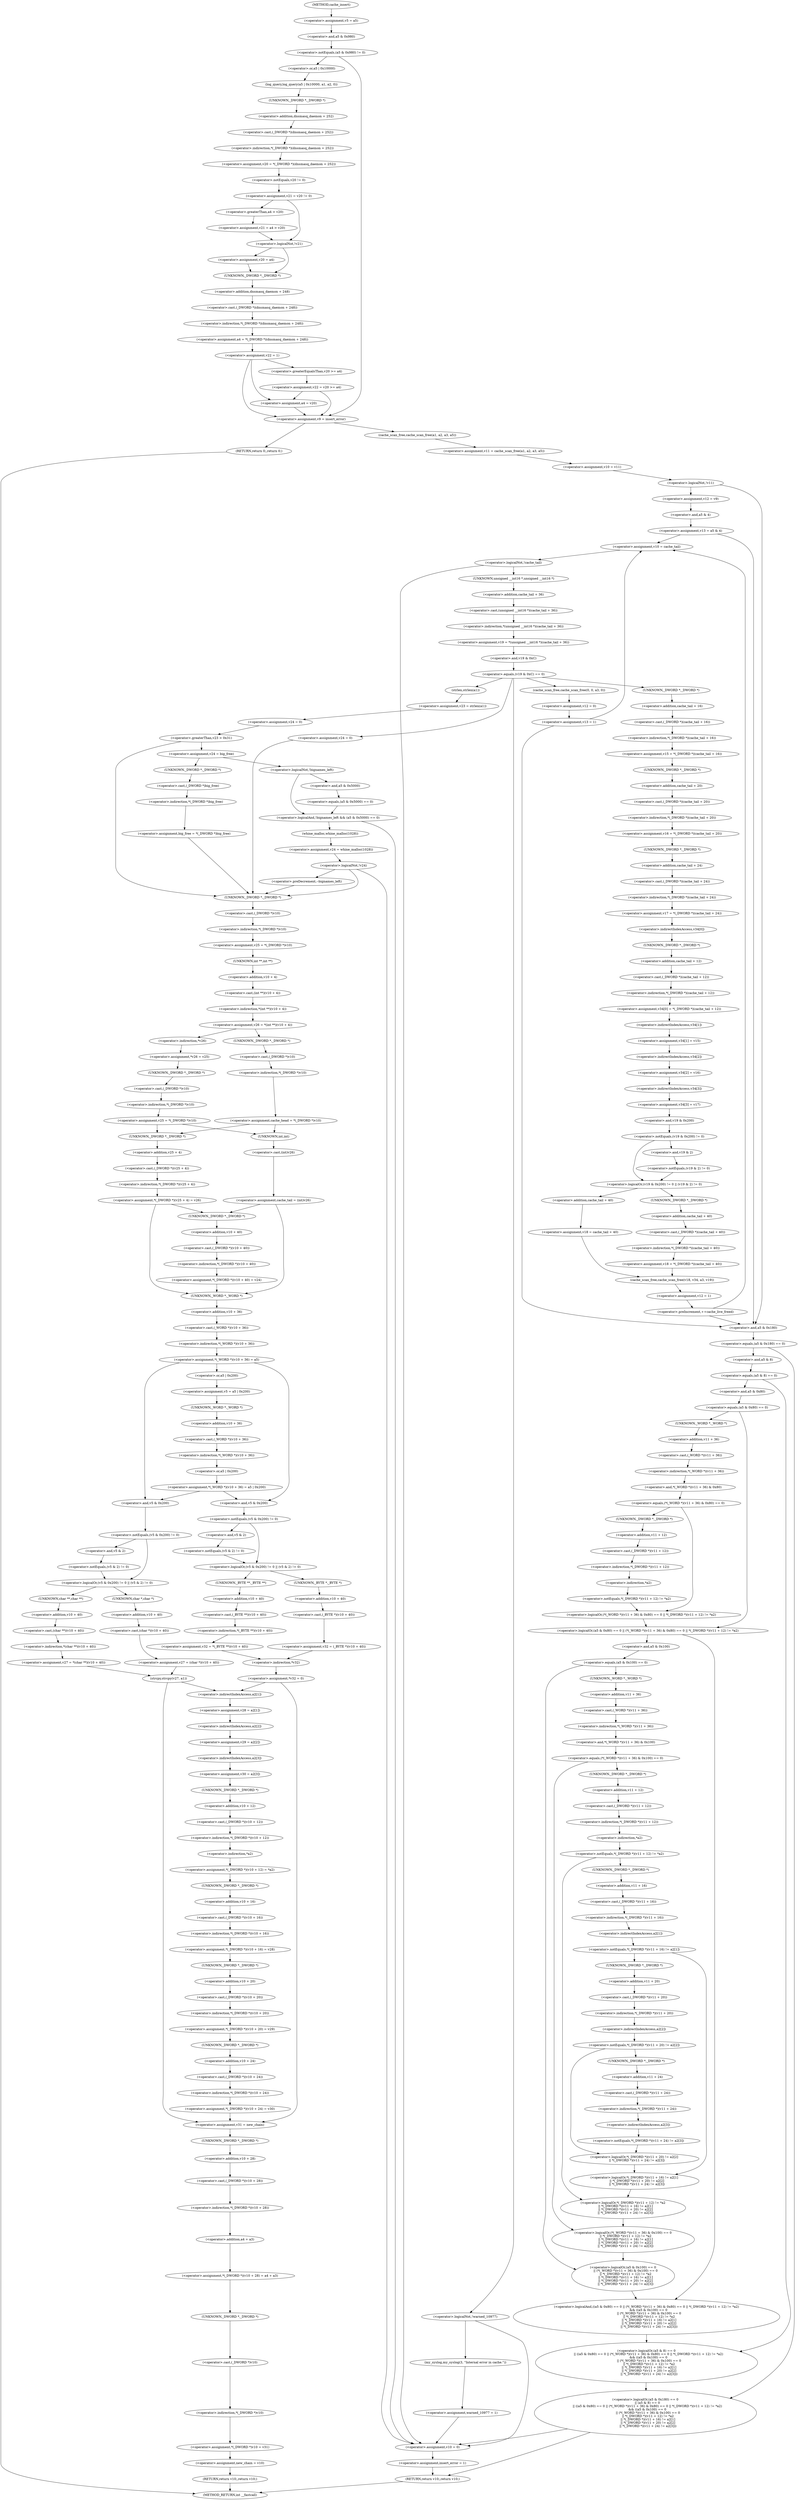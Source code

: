 digraph cache_insert {  
"1000158" [label = "(<operator>.assignment,v5 = a5)" ]
"1000162" [label = "(<operator>.notEquals,(a5 & 0x980) != 0)" ]
"1000163" [label = "(<operator>.and,a5 & 0x980)" ]
"1000168" [label = "(log_query,log_query(a5 | 0x10000, a1, a2, 0))" ]
"1000169" [label = "(<operator>.or,a5 | 0x10000)" ]
"1000175" [label = "(<operator>.assignment,v20 = *(_DWORD *)(dnsmasq_daemon + 252))" ]
"1000177" [label = "(<operator>.indirection,*(_DWORD *)(dnsmasq_daemon + 252))" ]
"1000178" [label = "(<operator>.cast,(_DWORD *)(dnsmasq_daemon + 252))" ]
"1000179" [label = "(UNKNOWN,_DWORD *,_DWORD *)" ]
"1000180" [label = "(<operator>.addition,dnsmasq_daemon + 252)" ]
"1000183" [label = "(<operator>.assignment,v21 = v20 != 0)" ]
"1000185" [label = "(<operator>.notEquals,v20 != 0)" ]
"1000190" [label = "(<operator>.assignment,v21 = a4 > v20)" ]
"1000192" [label = "(<operator>.greaterThan,a4 > v20)" ]
"1000196" [label = "(<operator>.logicalNot,!v21)" ]
"1000198" [label = "(<operator>.assignment,v20 = a4)" ]
"1000201" [label = "(<operator>.assignment,a4 = *(_DWORD *)(dnsmasq_daemon + 248))" ]
"1000203" [label = "(<operator>.indirection,*(_DWORD *)(dnsmasq_daemon + 248))" ]
"1000204" [label = "(<operator>.cast,(_DWORD *)(dnsmasq_daemon + 248))" ]
"1000205" [label = "(UNKNOWN,_DWORD *,_DWORD *)" ]
"1000206" [label = "(<operator>.addition,dnsmasq_daemon + 248)" ]
"1000209" [label = "(<operator>.assignment,v22 = 1)" ]
"1000214" [label = "(<operator>.assignment,v22 = v20 >= a4)" ]
"1000216" [label = "(<operator>.greaterEqualsThan,v20 >= a4)" ]
"1000221" [label = "(<operator>.assignment,a4 = v20)" ]
"1000224" [label = "(<operator>.assignment,v9 = insert_error)" ]
"1000229" [label = "(RETURN,return 0;,return 0;)" ]
"1000231" [label = "(<operator>.assignment,v11 = cache_scan_free(a1, a2, a3, a5))" ]
"1000233" [label = "(cache_scan_free,cache_scan_free(a1, a2, a3, a5))" ]
"1000238" [label = "(<operator>.assignment,v10 = v11)" ]
"1000242" [label = "(<operator>.logicalNot,!v11)" ]
"1000245" [label = "(<operator>.assignment,v12 = v9)" ]
"1000248" [label = "(<operator>.assignment,v13 = a5 & 4)" ]
"1000250" [label = "(<operator>.and,a5 & 4)" ]
"1000256" [label = "(<operator>.assignment,v10 = cache_tail)" ]
"1000260" [label = "(<operator>.logicalNot,!cache_tail)" ]
"1000263" [label = "(<operator>.assignment,v19 = *(unsigned __int16 *)(cache_tail + 36))" ]
"1000265" [label = "(<operator>.indirection,*(unsigned __int16 *)(cache_tail + 36))" ]
"1000266" [label = "(<operator>.cast,(unsigned __int16 *)(cache_tail + 36))" ]
"1000267" [label = "(UNKNOWN,unsigned __int16 *,unsigned __int16 *)" ]
"1000268" [label = "(<operator>.addition,cache_tail + 36)" ]
"1000272" [label = "(<operator>.equals,(v19 & 0xC) == 0)" ]
"1000273" [label = "(<operator>.and,v19 & 0xC)" ]
"1000281" [label = "(<operator>.assignment,v23 = strlen(a1))" ]
"1000283" [label = "(strlen,strlen(a1))" ]
"1000285" [label = "(<operator>.assignment,v24 = 0)" ]
"1000289" [label = "(<operator>.greaterThan,v23 > 0x31)" ]
"1000293" [label = "(<operator>.assignment,v24 = big_free)" ]
"1000299" [label = "(<operator>.assignment,big_free = *(_DWORD *)big_free)" ]
"1000301" [label = "(<operator>.indirection,*(_DWORD *)big_free)" ]
"1000302" [label = "(<operator>.cast,(_DWORD *)big_free)" ]
"1000303" [label = "(UNKNOWN,_DWORD *,_DWORD *)" ]
"1000308" [label = "(<operator>.logicalAnd,!bignames_left && (a5 & 0x5000) == 0)" ]
"1000309" [label = "(<operator>.logicalNot,!bignames_left)" ]
"1000311" [label = "(<operator>.equals,(a5 & 0x5000) == 0)" ]
"1000312" [label = "(<operator>.and,a5 & 0x5000)" ]
"1000317" [label = "(<operator>.assignment,v24 = whine_malloc(1028))" ]
"1000319" [label = "(whine_malloc,whine_malloc(1028))" ]
"1000322" [label = "(<operator>.logicalNot,!v24)" ]
"1000327" [label = "(<operator>.preDecrement,--bignames_left)" ]
"1000331" [label = "(<operator>.assignment,v24 = 0)" ]
"1000334" [label = "(<operator>.assignment,v25 = *(_DWORD *)v10)" ]
"1000336" [label = "(<operator>.indirection,*(_DWORD *)v10)" ]
"1000337" [label = "(<operator>.cast,(_DWORD *)v10)" ]
"1000338" [label = "(UNKNOWN,_DWORD *,_DWORD *)" ]
"1000340" [label = "(<operator>.assignment,v26 = *(int **)(v10 + 4))" ]
"1000342" [label = "(<operator>.indirection,*(int **)(v10 + 4))" ]
"1000343" [label = "(<operator>.cast,(int **)(v10 + 4))" ]
"1000344" [label = "(UNKNOWN,int **,int **)" ]
"1000345" [label = "(<operator>.addition,v10 + 4)" ]
"1000351" [label = "(<operator>.assignment,*v26 = v25)" ]
"1000352" [label = "(<operator>.indirection,*v26)" ]
"1000355" [label = "(<operator>.assignment,v25 = *(_DWORD *)v10)" ]
"1000357" [label = "(<operator>.indirection,*(_DWORD *)v10)" ]
"1000358" [label = "(<operator>.cast,(_DWORD *)v10)" ]
"1000359" [label = "(UNKNOWN,_DWORD *,_DWORD *)" ]
"1000363" [label = "(<operator>.assignment,cache_head = *(_DWORD *)v10)" ]
"1000365" [label = "(<operator>.indirection,*(_DWORD *)v10)" ]
"1000366" [label = "(<operator>.cast,(_DWORD *)v10)" ]
"1000367" [label = "(UNKNOWN,_DWORD *,_DWORD *)" ]
"1000371" [label = "(<operator>.assignment,*(_DWORD *)(v25 + 4) = v26)" ]
"1000372" [label = "(<operator>.indirection,*(_DWORD *)(v25 + 4))" ]
"1000373" [label = "(<operator>.cast,(_DWORD *)(v25 + 4))" ]
"1000374" [label = "(UNKNOWN,_DWORD *,_DWORD *)" ]
"1000375" [label = "(<operator>.addition,v25 + 4)" ]
"1000380" [label = "(<operator>.assignment,cache_tail = (int)v26)" ]
"1000382" [label = "(<operator>.cast,(int)v26)" ]
"1000383" [label = "(UNKNOWN,int,int)" ]
"1000387" [label = "(<operator>.assignment,*(_DWORD *)(v10 + 40) = v24)" ]
"1000388" [label = "(<operator>.indirection,*(_DWORD *)(v10 + 40))" ]
"1000389" [label = "(<operator>.cast,(_DWORD *)(v10 + 40))" ]
"1000390" [label = "(UNKNOWN,_DWORD *,_DWORD *)" ]
"1000391" [label = "(<operator>.addition,v10 + 40)" ]
"1000395" [label = "(<operator>.assignment,*(_WORD *)(v10 + 36) = a5)" ]
"1000396" [label = "(<operator>.indirection,*(_WORD *)(v10 + 36))" ]
"1000397" [label = "(<operator>.cast,(_WORD *)(v10 + 36))" ]
"1000398" [label = "(UNKNOWN,_WORD *,_WORD *)" ]
"1000399" [label = "(<operator>.addition,v10 + 36)" ]
"1000406" [label = "(<operator>.assignment,v5 = a5 | 0x200)" ]
"1000408" [label = "(<operator>.or,a5 | 0x200)" ]
"1000411" [label = "(<operator>.assignment,*(_WORD *)(v10 + 36) = a5 | 0x200)" ]
"1000412" [label = "(<operator>.indirection,*(_WORD *)(v10 + 36))" ]
"1000413" [label = "(<operator>.cast,(_WORD *)(v10 + 36))" ]
"1000414" [label = "(UNKNOWN,_WORD *,_WORD *)" ]
"1000415" [label = "(<operator>.addition,v10 + 36)" ]
"1000418" [label = "(<operator>.or,a5 | 0x200)" ]
"1000425" [label = "(<operator>.logicalOr,(v5 & 0x200) != 0 || (v5 & 2) != 0)" ]
"1000426" [label = "(<operator>.notEquals,(v5 & 0x200) != 0)" ]
"1000427" [label = "(<operator>.and,v5 & 0x200)" ]
"1000431" [label = "(<operator>.notEquals,(v5 & 2) != 0)" ]
"1000432" [label = "(<operator>.and,v5 & 2)" ]
"1000436" [label = "(<operator>.assignment,v27 = *(char **)(v10 + 40))" ]
"1000438" [label = "(<operator>.indirection,*(char **)(v10 + 40))" ]
"1000439" [label = "(<operator>.cast,(char **)(v10 + 40))" ]
"1000440" [label = "(UNKNOWN,char **,char **)" ]
"1000441" [label = "(<operator>.addition,v10 + 40)" ]
"1000445" [label = "(<operator>.assignment,v27 = (char *)(v10 + 40))" ]
"1000447" [label = "(<operator>.cast,(char *)(v10 + 40))" ]
"1000448" [label = "(UNKNOWN,char *,char *)" ]
"1000449" [label = "(<operator>.addition,v10 + 40)" ]
"1000452" [label = "(strcpy,strcpy(v27, a1))" ]
"1000458" [label = "(<operator>.logicalOr,(v5 & 0x200) != 0 || (v5 & 2) != 0)" ]
"1000459" [label = "(<operator>.notEquals,(v5 & 0x200) != 0)" ]
"1000460" [label = "(<operator>.and,v5 & 0x200)" ]
"1000464" [label = "(<operator>.notEquals,(v5 & 2) != 0)" ]
"1000465" [label = "(<operator>.and,v5 & 2)" ]
"1000469" [label = "(<operator>.assignment,v32 = *(_BYTE **)(v10 + 40))" ]
"1000471" [label = "(<operator>.indirection,*(_BYTE **)(v10 + 40))" ]
"1000472" [label = "(<operator>.cast,(_BYTE **)(v10 + 40))" ]
"1000473" [label = "(UNKNOWN,_BYTE **,_BYTE **)" ]
"1000474" [label = "(<operator>.addition,v10 + 40)" ]
"1000478" [label = "(<operator>.assignment,v32 = (_BYTE *)(v10 + 40))" ]
"1000480" [label = "(<operator>.cast,(_BYTE *)(v10 + 40))" ]
"1000481" [label = "(UNKNOWN,_BYTE *,_BYTE *)" ]
"1000482" [label = "(<operator>.addition,v10 + 40)" ]
"1000485" [label = "(<operator>.assignment,*v32 = 0)" ]
"1000486" [label = "(<operator>.indirection,*v32)" ]
"1000492" [label = "(<operator>.assignment,v28 = a2[1])" ]
"1000494" [label = "(<operator>.indirectIndexAccess,a2[1])" ]
"1000497" [label = "(<operator>.assignment,v29 = a2[2])" ]
"1000499" [label = "(<operator>.indirectIndexAccess,a2[2])" ]
"1000502" [label = "(<operator>.assignment,v30 = a2[3])" ]
"1000504" [label = "(<operator>.indirectIndexAccess,a2[3])" ]
"1000507" [label = "(<operator>.assignment,*(_DWORD *)(v10 + 12) = *a2)" ]
"1000508" [label = "(<operator>.indirection,*(_DWORD *)(v10 + 12))" ]
"1000509" [label = "(<operator>.cast,(_DWORD *)(v10 + 12))" ]
"1000510" [label = "(UNKNOWN,_DWORD *,_DWORD *)" ]
"1000511" [label = "(<operator>.addition,v10 + 12)" ]
"1000514" [label = "(<operator>.indirection,*a2)" ]
"1000516" [label = "(<operator>.assignment,*(_DWORD *)(v10 + 16) = v28)" ]
"1000517" [label = "(<operator>.indirection,*(_DWORD *)(v10 + 16))" ]
"1000518" [label = "(<operator>.cast,(_DWORD *)(v10 + 16))" ]
"1000519" [label = "(UNKNOWN,_DWORD *,_DWORD *)" ]
"1000520" [label = "(<operator>.addition,v10 + 16)" ]
"1000524" [label = "(<operator>.assignment,*(_DWORD *)(v10 + 20) = v29)" ]
"1000525" [label = "(<operator>.indirection,*(_DWORD *)(v10 + 20))" ]
"1000526" [label = "(<operator>.cast,(_DWORD *)(v10 + 20))" ]
"1000527" [label = "(UNKNOWN,_DWORD *,_DWORD *)" ]
"1000528" [label = "(<operator>.addition,v10 + 20)" ]
"1000532" [label = "(<operator>.assignment,*(_DWORD *)(v10 + 24) = v30)" ]
"1000533" [label = "(<operator>.indirection,*(_DWORD *)(v10 + 24))" ]
"1000534" [label = "(<operator>.cast,(_DWORD *)(v10 + 24))" ]
"1000535" [label = "(UNKNOWN,_DWORD *,_DWORD *)" ]
"1000536" [label = "(<operator>.addition,v10 + 24)" ]
"1000540" [label = "(<operator>.assignment,v31 = new_chain)" ]
"1000543" [label = "(<operator>.assignment,*(_DWORD *)(v10 + 28) = a4 + a3)" ]
"1000544" [label = "(<operator>.indirection,*(_DWORD *)(v10 + 28))" ]
"1000545" [label = "(<operator>.cast,(_DWORD *)(v10 + 28))" ]
"1000546" [label = "(UNKNOWN,_DWORD *,_DWORD *)" ]
"1000547" [label = "(<operator>.addition,v10 + 28)" ]
"1000550" [label = "(<operator>.addition,a4 + a3)" ]
"1000553" [label = "(<operator>.assignment,*(_DWORD *)v10 = v31)" ]
"1000554" [label = "(<operator>.indirection,*(_DWORD *)v10)" ]
"1000555" [label = "(<operator>.cast,(_DWORD *)v10)" ]
"1000556" [label = "(UNKNOWN,_DWORD *,_DWORD *)" ]
"1000559" [label = "(<operator>.assignment,new_chain = v10)" ]
"1000562" [label = "(RETURN,return v10;,return v10;)" ]
"1000568" [label = "(<operator>.logicalNot,!warned_10977)" ]
"1000571" [label = "(my_syslog,my_syslog(3, \"Internal error in cache.\"))" ]
"1000574" [label = "(<operator>.assignment,warned_10977 = 1)" ]
"1000581" [label = "(<operator>.assignment,v15 = *(_DWORD *)(cache_tail + 16))" ]
"1000583" [label = "(<operator>.indirection,*(_DWORD *)(cache_tail + 16))" ]
"1000584" [label = "(<operator>.cast,(_DWORD *)(cache_tail + 16))" ]
"1000585" [label = "(UNKNOWN,_DWORD *,_DWORD *)" ]
"1000586" [label = "(<operator>.addition,cache_tail + 16)" ]
"1000589" [label = "(<operator>.assignment,v16 = *(_DWORD *)(cache_tail + 20))" ]
"1000591" [label = "(<operator>.indirection,*(_DWORD *)(cache_tail + 20))" ]
"1000592" [label = "(<operator>.cast,(_DWORD *)(cache_tail + 20))" ]
"1000593" [label = "(UNKNOWN,_DWORD *,_DWORD *)" ]
"1000594" [label = "(<operator>.addition,cache_tail + 20)" ]
"1000597" [label = "(<operator>.assignment,v17 = *(_DWORD *)(cache_tail + 24))" ]
"1000599" [label = "(<operator>.indirection,*(_DWORD *)(cache_tail + 24))" ]
"1000600" [label = "(<operator>.cast,(_DWORD *)(cache_tail + 24))" ]
"1000601" [label = "(UNKNOWN,_DWORD *,_DWORD *)" ]
"1000602" [label = "(<operator>.addition,cache_tail + 24)" ]
"1000605" [label = "(<operator>.assignment,v34[0] = *(_DWORD *)(cache_tail + 12))" ]
"1000606" [label = "(<operator>.indirectIndexAccess,v34[0])" ]
"1000609" [label = "(<operator>.indirection,*(_DWORD *)(cache_tail + 12))" ]
"1000610" [label = "(<operator>.cast,(_DWORD *)(cache_tail + 12))" ]
"1000611" [label = "(UNKNOWN,_DWORD *,_DWORD *)" ]
"1000612" [label = "(<operator>.addition,cache_tail + 12)" ]
"1000615" [label = "(<operator>.assignment,v34[1] = v15)" ]
"1000616" [label = "(<operator>.indirectIndexAccess,v34[1])" ]
"1000620" [label = "(<operator>.assignment,v34[2] = v16)" ]
"1000621" [label = "(<operator>.indirectIndexAccess,v34[2])" ]
"1000625" [label = "(<operator>.assignment,v34[3] = v17)" ]
"1000626" [label = "(<operator>.indirectIndexAccess,v34[3])" ]
"1000631" [label = "(<operator>.logicalOr,(v19 & 0x200) != 0 || (v19 & 2) != 0)" ]
"1000632" [label = "(<operator>.notEquals,(v19 & 0x200) != 0)" ]
"1000633" [label = "(<operator>.and,v19 & 0x200)" ]
"1000637" [label = "(<operator>.notEquals,(v19 & 2) != 0)" ]
"1000638" [label = "(<operator>.and,v19 & 2)" ]
"1000642" [label = "(<operator>.assignment,v18 = *(_DWORD *)(cache_tail + 40))" ]
"1000644" [label = "(<operator>.indirection,*(_DWORD *)(cache_tail + 40))" ]
"1000645" [label = "(<operator>.cast,(_DWORD *)(cache_tail + 40))" ]
"1000646" [label = "(UNKNOWN,_DWORD *,_DWORD *)" ]
"1000647" [label = "(<operator>.addition,cache_tail + 40)" ]
"1000651" [label = "(<operator>.assignment,v18 = cache_tail + 40)" ]
"1000653" [label = "(<operator>.addition,cache_tail + 40)" ]
"1000656" [label = "(cache_scan_free,cache_scan_free(v18, v34, a3, v19))" ]
"1000661" [label = "(<operator>.assignment,v12 = 1)" ]
"1000664" [label = "(<operator>.preIncrement,++cache_live_freed)" ]
"1000668" [label = "(cache_scan_free,cache_scan_free(0, 0, a3, 0))" ]
"1000673" [label = "(<operator>.assignment,v12 = 0)" ]
"1000676" [label = "(<operator>.assignment,v13 = 1)" ]
"1000680" [label = "(<operator>.logicalOr,(a5 & 0x180) == 0\n    || (a5 & 8) == 0\n    || ((a5 & 0x80) == 0 || (*(_WORD *)(v11 + 36) & 0x80) == 0 || *(_DWORD *)(v11 + 12) != *a2)\n    && ((a5 & 0x100) == 0\n     || (*(_WORD *)(v11 + 36) & 0x100) == 0\n     || *(_DWORD *)(v11 + 12) != *a2\n     || *(_DWORD *)(v11 + 16) != a2[1]\n     || *(_DWORD *)(v11 + 20) != a2[2]\n     || *(_DWORD *)(v11 + 24) != a2[3]))" ]
"1000681" [label = "(<operator>.equals,(a5 & 0x180) == 0)" ]
"1000682" [label = "(<operator>.and,a5 & 0x180)" ]
"1000686" [label = "(<operator>.logicalOr,(a5 & 8) == 0\n    || ((a5 & 0x80) == 0 || (*(_WORD *)(v11 + 36) & 0x80) == 0 || *(_DWORD *)(v11 + 12) != *a2)\n    && ((a5 & 0x100) == 0\n     || (*(_WORD *)(v11 + 36) & 0x100) == 0\n     || *(_DWORD *)(v11 + 12) != *a2\n     || *(_DWORD *)(v11 + 16) != a2[1]\n     || *(_DWORD *)(v11 + 20) != a2[2]\n     || *(_DWORD *)(v11 + 24) != a2[3]))" ]
"1000687" [label = "(<operator>.equals,(a5 & 8) == 0)" ]
"1000688" [label = "(<operator>.and,a5 & 8)" ]
"1000692" [label = "(<operator>.logicalAnd,((a5 & 0x80) == 0 || (*(_WORD *)(v11 + 36) & 0x80) == 0 || *(_DWORD *)(v11 + 12) != *a2)\n    && ((a5 & 0x100) == 0\n     || (*(_WORD *)(v11 + 36) & 0x100) == 0\n     || *(_DWORD *)(v11 + 12) != *a2\n     || *(_DWORD *)(v11 + 16) != a2[1]\n     || *(_DWORD *)(v11 + 20) != a2[2]\n     || *(_DWORD *)(v11 + 24) != a2[3]))" ]
"1000693" [label = "(<operator>.logicalOr,(a5 & 0x80) == 0 || (*(_WORD *)(v11 + 36) & 0x80) == 0 || *(_DWORD *)(v11 + 12) != *a2)" ]
"1000694" [label = "(<operator>.equals,(a5 & 0x80) == 0)" ]
"1000695" [label = "(<operator>.and,a5 & 0x80)" ]
"1000699" [label = "(<operator>.logicalOr,(*(_WORD *)(v11 + 36) & 0x80) == 0 || *(_DWORD *)(v11 + 12) != *a2)" ]
"1000700" [label = "(<operator>.equals,(*(_WORD *)(v11 + 36) & 0x80) == 0)" ]
"1000701" [label = "(<operator>.and,*(_WORD *)(v11 + 36) & 0x80)" ]
"1000702" [label = "(<operator>.indirection,*(_WORD *)(v11 + 36))" ]
"1000703" [label = "(<operator>.cast,(_WORD *)(v11 + 36))" ]
"1000704" [label = "(UNKNOWN,_WORD *,_WORD *)" ]
"1000705" [label = "(<operator>.addition,v11 + 36)" ]
"1000710" [label = "(<operator>.notEquals,*(_DWORD *)(v11 + 12) != *a2)" ]
"1000711" [label = "(<operator>.indirection,*(_DWORD *)(v11 + 12))" ]
"1000712" [label = "(<operator>.cast,(_DWORD *)(v11 + 12))" ]
"1000713" [label = "(UNKNOWN,_DWORD *,_DWORD *)" ]
"1000714" [label = "(<operator>.addition,v11 + 12)" ]
"1000717" [label = "(<operator>.indirection,*a2)" ]
"1000719" [label = "(<operator>.logicalOr,(a5 & 0x100) == 0\n     || (*(_WORD *)(v11 + 36) & 0x100) == 0\n     || *(_DWORD *)(v11 + 12) != *a2\n     || *(_DWORD *)(v11 + 16) != a2[1]\n     || *(_DWORD *)(v11 + 20) != a2[2]\n     || *(_DWORD *)(v11 + 24) != a2[3])" ]
"1000720" [label = "(<operator>.equals,(a5 & 0x100) == 0)" ]
"1000721" [label = "(<operator>.and,a5 & 0x100)" ]
"1000725" [label = "(<operator>.logicalOr,(*(_WORD *)(v11 + 36) & 0x100) == 0\n     || *(_DWORD *)(v11 + 12) != *a2\n     || *(_DWORD *)(v11 + 16) != a2[1]\n     || *(_DWORD *)(v11 + 20) != a2[2]\n     || *(_DWORD *)(v11 + 24) != a2[3])" ]
"1000726" [label = "(<operator>.equals,(*(_WORD *)(v11 + 36) & 0x100) == 0)" ]
"1000727" [label = "(<operator>.and,*(_WORD *)(v11 + 36) & 0x100)" ]
"1000728" [label = "(<operator>.indirection,*(_WORD *)(v11 + 36))" ]
"1000729" [label = "(<operator>.cast,(_WORD *)(v11 + 36))" ]
"1000730" [label = "(UNKNOWN,_WORD *,_WORD *)" ]
"1000731" [label = "(<operator>.addition,v11 + 36)" ]
"1000736" [label = "(<operator>.logicalOr,*(_DWORD *)(v11 + 12) != *a2\n     || *(_DWORD *)(v11 + 16) != a2[1]\n     || *(_DWORD *)(v11 + 20) != a2[2]\n     || *(_DWORD *)(v11 + 24) != a2[3])" ]
"1000737" [label = "(<operator>.notEquals,*(_DWORD *)(v11 + 12) != *a2)" ]
"1000738" [label = "(<operator>.indirection,*(_DWORD *)(v11 + 12))" ]
"1000739" [label = "(<operator>.cast,(_DWORD *)(v11 + 12))" ]
"1000740" [label = "(UNKNOWN,_DWORD *,_DWORD *)" ]
"1000741" [label = "(<operator>.addition,v11 + 12)" ]
"1000744" [label = "(<operator>.indirection,*a2)" ]
"1000746" [label = "(<operator>.logicalOr,*(_DWORD *)(v11 + 16) != a2[1]\n     || *(_DWORD *)(v11 + 20) != a2[2]\n     || *(_DWORD *)(v11 + 24) != a2[3])" ]
"1000747" [label = "(<operator>.notEquals,*(_DWORD *)(v11 + 16) != a2[1])" ]
"1000748" [label = "(<operator>.indirection,*(_DWORD *)(v11 + 16))" ]
"1000749" [label = "(<operator>.cast,(_DWORD *)(v11 + 16))" ]
"1000750" [label = "(UNKNOWN,_DWORD *,_DWORD *)" ]
"1000751" [label = "(<operator>.addition,v11 + 16)" ]
"1000754" [label = "(<operator>.indirectIndexAccess,a2[1])" ]
"1000757" [label = "(<operator>.logicalOr,*(_DWORD *)(v11 + 20) != a2[2]\n     || *(_DWORD *)(v11 + 24) != a2[3])" ]
"1000758" [label = "(<operator>.notEquals,*(_DWORD *)(v11 + 20) != a2[2])" ]
"1000759" [label = "(<operator>.indirection,*(_DWORD *)(v11 + 20))" ]
"1000760" [label = "(<operator>.cast,(_DWORD *)(v11 + 20))" ]
"1000761" [label = "(UNKNOWN,_DWORD *,_DWORD *)" ]
"1000762" [label = "(<operator>.addition,v11 + 20)" ]
"1000765" [label = "(<operator>.indirectIndexAccess,a2[2])" ]
"1000768" [label = "(<operator>.notEquals,*(_DWORD *)(v11 + 24) != a2[3])" ]
"1000769" [label = "(<operator>.indirection,*(_DWORD *)(v11 + 24))" ]
"1000770" [label = "(<operator>.cast,(_DWORD *)(v11 + 24))" ]
"1000771" [label = "(UNKNOWN,_DWORD *,_DWORD *)" ]
"1000772" [label = "(<operator>.addition,v11 + 24)" ]
"1000775" [label = "(<operator>.indirectIndexAccess,a2[3])" ]
"1000780" [label = "(<operator>.assignment,v10 = 0)" ]
"1000783" [label = "(<operator>.assignment,insert_error = 1)" ]
"1000786" [label = "(RETURN,return v10;,return v10;)" ]
"1000126" [label = "(METHOD,cache_insert)" ]
"1000788" [label = "(METHOD_RETURN,int __fastcall)" ]
  "1000158" -> "1000163" 
  "1000162" -> "1000169" 
  "1000162" -> "1000224" 
  "1000163" -> "1000162" 
  "1000168" -> "1000179" 
  "1000169" -> "1000168" 
  "1000175" -> "1000185" 
  "1000177" -> "1000175" 
  "1000178" -> "1000177" 
  "1000179" -> "1000180" 
  "1000180" -> "1000178" 
  "1000183" -> "1000192" 
  "1000183" -> "1000196" 
  "1000185" -> "1000183" 
  "1000190" -> "1000196" 
  "1000192" -> "1000190" 
  "1000196" -> "1000198" 
  "1000196" -> "1000205" 
  "1000198" -> "1000205" 
  "1000201" -> "1000209" 
  "1000203" -> "1000201" 
  "1000204" -> "1000203" 
  "1000205" -> "1000206" 
  "1000206" -> "1000204" 
  "1000209" -> "1000216" 
  "1000209" -> "1000221" 
  "1000209" -> "1000224" 
  "1000214" -> "1000221" 
  "1000214" -> "1000224" 
  "1000216" -> "1000214" 
  "1000221" -> "1000224" 
  "1000224" -> "1000229" 
  "1000224" -> "1000233" 
  "1000229" -> "1000788" 
  "1000231" -> "1000238" 
  "1000233" -> "1000231" 
  "1000238" -> "1000242" 
  "1000242" -> "1000245" 
  "1000242" -> "1000682" 
  "1000245" -> "1000250" 
  "1000248" -> "1000256" 
  "1000248" -> "1000682" 
  "1000250" -> "1000248" 
  "1000256" -> "1000260" 
  "1000260" -> "1000780" 
  "1000260" -> "1000267" 
  "1000263" -> "1000273" 
  "1000265" -> "1000263" 
  "1000266" -> "1000265" 
  "1000267" -> "1000268" 
  "1000268" -> "1000266" 
  "1000272" -> "1000283" 
  "1000272" -> "1000331" 
  "1000272" -> "1000568" 
  "1000272" -> "1000585" 
  "1000272" -> "1000668" 
  "1000273" -> "1000272" 
  "1000281" -> "1000285" 
  "1000283" -> "1000281" 
  "1000285" -> "1000289" 
  "1000289" -> "1000293" 
  "1000289" -> "1000338" 
  "1000293" -> "1000303" 
  "1000293" -> "1000309" 
  "1000299" -> "1000338" 
  "1000301" -> "1000299" 
  "1000302" -> "1000301" 
  "1000303" -> "1000302" 
  "1000308" -> "1000780" 
  "1000308" -> "1000319" 
  "1000309" -> "1000308" 
  "1000309" -> "1000312" 
  "1000311" -> "1000308" 
  "1000312" -> "1000311" 
  "1000317" -> "1000322" 
  "1000319" -> "1000317" 
  "1000322" -> "1000780" 
  "1000322" -> "1000327" 
  "1000322" -> "1000338" 
  "1000327" -> "1000338" 
  "1000331" -> "1000338" 
  "1000334" -> "1000344" 
  "1000336" -> "1000334" 
  "1000337" -> "1000336" 
  "1000338" -> "1000337" 
  "1000340" -> "1000352" 
  "1000340" -> "1000367" 
  "1000342" -> "1000340" 
  "1000343" -> "1000342" 
  "1000344" -> "1000345" 
  "1000345" -> "1000343" 
  "1000351" -> "1000359" 
  "1000352" -> "1000351" 
  "1000355" -> "1000374" 
  "1000355" -> "1000383" 
  "1000357" -> "1000355" 
  "1000358" -> "1000357" 
  "1000359" -> "1000358" 
  "1000363" -> "1000374" 
  "1000363" -> "1000383" 
  "1000365" -> "1000363" 
  "1000366" -> "1000365" 
  "1000367" -> "1000366" 
  "1000371" -> "1000390" 
  "1000371" -> "1000398" 
  "1000372" -> "1000371" 
  "1000373" -> "1000372" 
  "1000374" -> "1000375" 
  "1000375" -> "1000373" 
  "1000380" -> "1000390" 
  "1000380" -> "1000398" 
  "1000382" -> "1000380" 
  "1000383" -> "1000382" 
  "1000387" -> "1000398" 
  "1000388" -> "1000387" 
  "1000389" -> "1000388" 
  "1000390" -> "1000391" 
  "1000391" -> "1000389" 
  "1000395" -> "1000408" 
  "1000395" -> "1000427" 
  "1000395" -> "1000460" 
  "1000396" -> "1000395" 
  "1000397" -> "1000396" 
  "1000398" -> "1000399" 
  "1000399" -> "1000397" 
  "1000406" -> "1000414" 
  "1000408" -> "1000406" 
  "1000411" -> "1000427" 
  "1000411" -> "1000460" 
  "1000412" -> "1000418" 
  "1000413" -> "1000412" 
  "1000414" -> "1000415" 
  "1000415" -> "1000413" 
  "1000418" -> "1000411" 
  "1000425" -> "1000440" 
  "1000425" -> "1000448" 
  "1000426" -> "1000425" 
  "1000426" -> "1000432" 
  "1000427" -> "1000426" 
  "1000431" -> "1000425" 
  "1000432" -> "1000431" 
  "1000436" -> "1000452" 
  "1000438" -> "1000436" 
  "1000439" -> "1000438" 
  "1000440" -> "1000441" 
  "1000441" -> "1000439" 
  "1000445" -> "1000452" 
  "1000447" -> "1000445" 
  "1000448" -> "1000449" 
  "1000449" -> "1000447" 
  "1000452" -> "1000494" 
  "1000452" -> "1000540" 
  "1000458" -> "1000473" 
  "1000458" -> "1000481" 
  "1000459" -> "1000458" 
  "1000459" -> "1000465" 
  "1000460" -> "1000459" 
  "1000464" -> "1000458" 
  "1000465" -> "1000464" 
  "1000469" -> "1000486" 
  "1000471" -> "1000469" 
  "1000472" -> "1000471" 
  "1000473" -> "1000474" 
  "1000474" -> "1000472" 
  "1000478" -> "1000486" 
  "1000480" -> "1000478" 
  "1000481" -> "1000482" 
  "1000482" -> "1000480" 
  "1000485" -> "1000494" 
  "1000485" -> "1000540" 
  "1000486" -> "1000485" 
  "1000492" -> "1000499" 
  "1000494" -> "1000492" 
  "1000497" -> "1000504" 
  "1000499" -> "1000497" 
  "1000502" -> "1000510" 
  "1000504" -> "1000502" 
  "1000507" -> "1000519" 
  "1000508" -> "1000514" 
  "1000509" -> "1000508" 
  "1000510" -> "1000511" 
  "1000511" -> "1000509" 
  "1000514" -> "1000507" 
  "1000516" -> "1000527" 
  "1000517" -> "1000516" 
  "1000518" -> "1000517" 
  "1000519" -> "1000520" 
  "1000520" -> "1000518" 
  "1000524" -> "1000535" 
  "1000525" -> "1000524" 
  "1000526" -> "1000525" 
  "1000527" -> "1000528" 
  "1000528" -> "1000526" 
  "1000532" -> "1000540" 
  "1000533" -> "1000532" 
  "1000534" -> "1000533" 
  "1000535" -> "1000536" 
  "1000536" -> "1000534" 
  "1000540" -> "1000546" 
  "1000543" -> "1000556" 
  "1000544" -> "1000550" 
  "1000545" -> "1000544" 
  "1000546" -> "1000547" 
  "1000547" -> "1000545" 
  "1000550" -> "1000543" 
  "1000553" -> "1000559" 
  "1000554" -> "1000553" 
  "1000555" -> "1000554" 
  "1000556" -> "1000555" 
  "1000559" -> "1000562" 
  "1000562" -> "1000788" 
  "1000568" -> "1000571" 
  "1000568" -> "1000780" 
  "1000571" -> "1000574" 
  "1000574" -> "1000780" 
  "1000581" -> "1000593" 
  "1000583" -> "1000581" 
  "1000584" -> "1000583" 
  "1000585" -> "1000586" 
  "1000586" -> "1000584" 
  "1000589" -> "1000601" 
  "1000591" -> "1000589" 
  "1000592" -> "1000591" 
  "1000593" -> "1000594" 
  "1000594" -> "1000592" 
  "1000597" -> "1000606" 
  "1000599" -> "1000597" 
  "1000600" -> "1000599" 
  "1000601" -> "1000602" 
  "1000602" -> "1000600" 
  "1000605" -> "1000616" 
  "1000606" -> "1000611" 
  "1000609" -> "1000605" 
  "1000610" -> "1000609" 
  "1000611" -> "1000612" 
  "1000612" -> "1000610" 
  "1000615" -> "1000621" 
  "1000616" -> "1000615" 
  "1000620" -> "1000626" 
  "1000621" -> "1000620" 
  "1000625" -> "1000633" 
  "1000626" -> "1000625" 
  "1000631" -> "1000646" 
  "1000631" -> "1000653" 
  "1000632" -> "1000631" 
  "1000632" -> "1000638" 
  "1000633" -> "1000632" 
  "1000637" -> "1000631" 
  "1000638" -> "1000637" 
  "1000642" -> "1000656" 
  "1000644" -> "1000642" 
  "1000645" -> "1000644" 
  "1000646" -> "1000647" 
  "1000647" -> "1000645" 
  "1000651" -> "1000656" 
  "1000653" -> "1000651" 
  "1000656" -> "1000661" 
  "1000661" -> "1000664" 
  "1000664" -> "1000256" 
  "1000664" -> "1000682" 
  "1000668" -> "1000673" 
  "1000673" -> "1000676" 
  "1000676" -> "1000256" 
  "1000676" -> "1000682" 
  "1000680" -> "1000780" 
  "1000680" -> "1000786" 
  "1000681" -> "1000680" 
  "1000681" -> "1000688" 
  "1000682" -> "1000681" 
  "1000686" -> "1000680" 
  "1000687" -> "1000686" 
  "1000687" -> "1000695" 
  "1000688" -> "1000687" 
  "1000692" -> "1000686" 
  "1000693" -> "1000692" 
  "1000693" -> "1000721" 
  "1000694" -> "1000704" 
  "1000694" -> "1000693" 
  "1000695" -> "1000694" 
  "1000699" -> "1000693" 
  "1000700" -> "1000713" 
  "1000700" -> "1000699" 
  "1000701" -> "1000700" 
  "1000702" -> "1000701" 
  "1000703" -> "1000702" 
  "1000704" -> "1000705" 
  "1000705" -> "1000703" 
  "1000710" -> "1000699" 
  "1000711" -> "1000717" 
  "1000712" -> "1000711" 
  "1000713" -> "1000714" 
  "1000714" -> "1000712" 
  "1000717" -> "1000710" 
  "1000719" -> "1000692" 
  "1000720" -> "1000730" 
  "1000720" -> "1000719" 
  "1000721" -> "1000720" 
  "1000725" -> "1000719" 
  "1000726" -> "1000740" 
  "1000726" -> "1000725" 
  "1000727" -> "1000726" 
  "1000728" -> "1000727" 
  "1000729" -> "1000728" 
  "1000730" -> "1000731" 
  "1000731" -> "1000729" 
  "1000736" -> "1000725" 
  "1000737" -> "1000750" 
  "1000737" -> "1000736" 
  "1000738" -> "1000744" 
  "1000739" -> "1000738" 
  "1000740" -> "1000741" 
  "1000741" -> "1000739" 
  "1000744" -> "1000737" 
  "1000746" -> "1000736" 
  "1000747" -> "1000761" 
  "1000747" -> "1000746" 
  "1000748" -> "1000754" 
  "1000749" -> "1000748" 
  "1000750" -> "1000751" 
  "1000751" -> "1000749" 
  "1000754" -> "1000747" 
  "1000757" -> "1000746" 
  "1000758" -> "1000771" 
  "1000758" -> "1000757" 
  "1000759" -> "1000765" 
  "1000760" -> "1000759" 
  "1000761" -> "1000762" 
  "1000762" -> "1000760" 
  "1000765" -> "1000758" 
  "1000768" -> "1000757" 
  "1000769" -> "1000775" 
  "1000770" -> "1000769" 
  "1000771" -> "1000772" 
  "1000772" -> "1000770" 
  "1000775" -> "1000768" 
  "1000780" -> "1000783" 
  "1000783" -> "1000786" 
  "1000786" -> "1000788" 
  "1000126" -> "1000158" 
}
